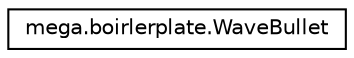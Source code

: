 digraph "Graphical Class Hierarchy"
{
  edge [fontname="Helvetica",fontsize="10",labelfontname="Helvetica",labelfontsize="10"];
  node [fontname="Helvetica",fontsize="10",shape=record];
  rankdir="LR";
  Node0 [label="mega.boirlerplate.WaveBullet",height=0.2,width=0.4,color="black", fillcolor="white", style="filled",URL="$classmega_1_1boirlerplate_1_1_wave_bullet.html"];
}

